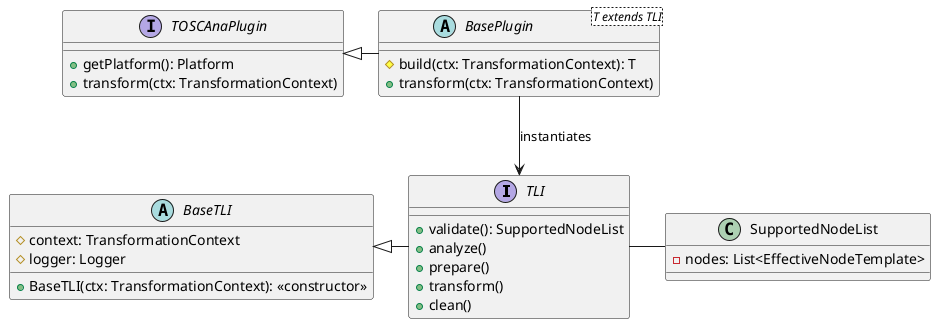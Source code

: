 @startuml

together {
    interface TLI {
        + validate(): SupportedNodeList
        + analyze()
        + prepare()
        + transform()
        + clean()
    }
    abstract class BaseTLI {
        # context: TransformationContext
        # logger: Logger
        + BaseTLI(ctx: TransformationContext): <<constructor>>
    }
}

class SupportedNodeList {
    - nodes: List<EffectiveNodeTemplate>
}

together {
    interface TOSCAnaPlugin  {
        + getPlatform(): Platform
        + transform(ctx: TransformationContext)
    }
    abstract class BasePlugin<T extends TLI> {
        # build(ctx: TransformationContext): T
        + transform(ctx: TransformationContext)
    }
}

BasePlugin -left-|> TOSCAnaPlugin
TLI -left-|> BaseTLI

BasePlugin -down-> TLI: instantiates
SupportedNodeList - TLI
@enduml